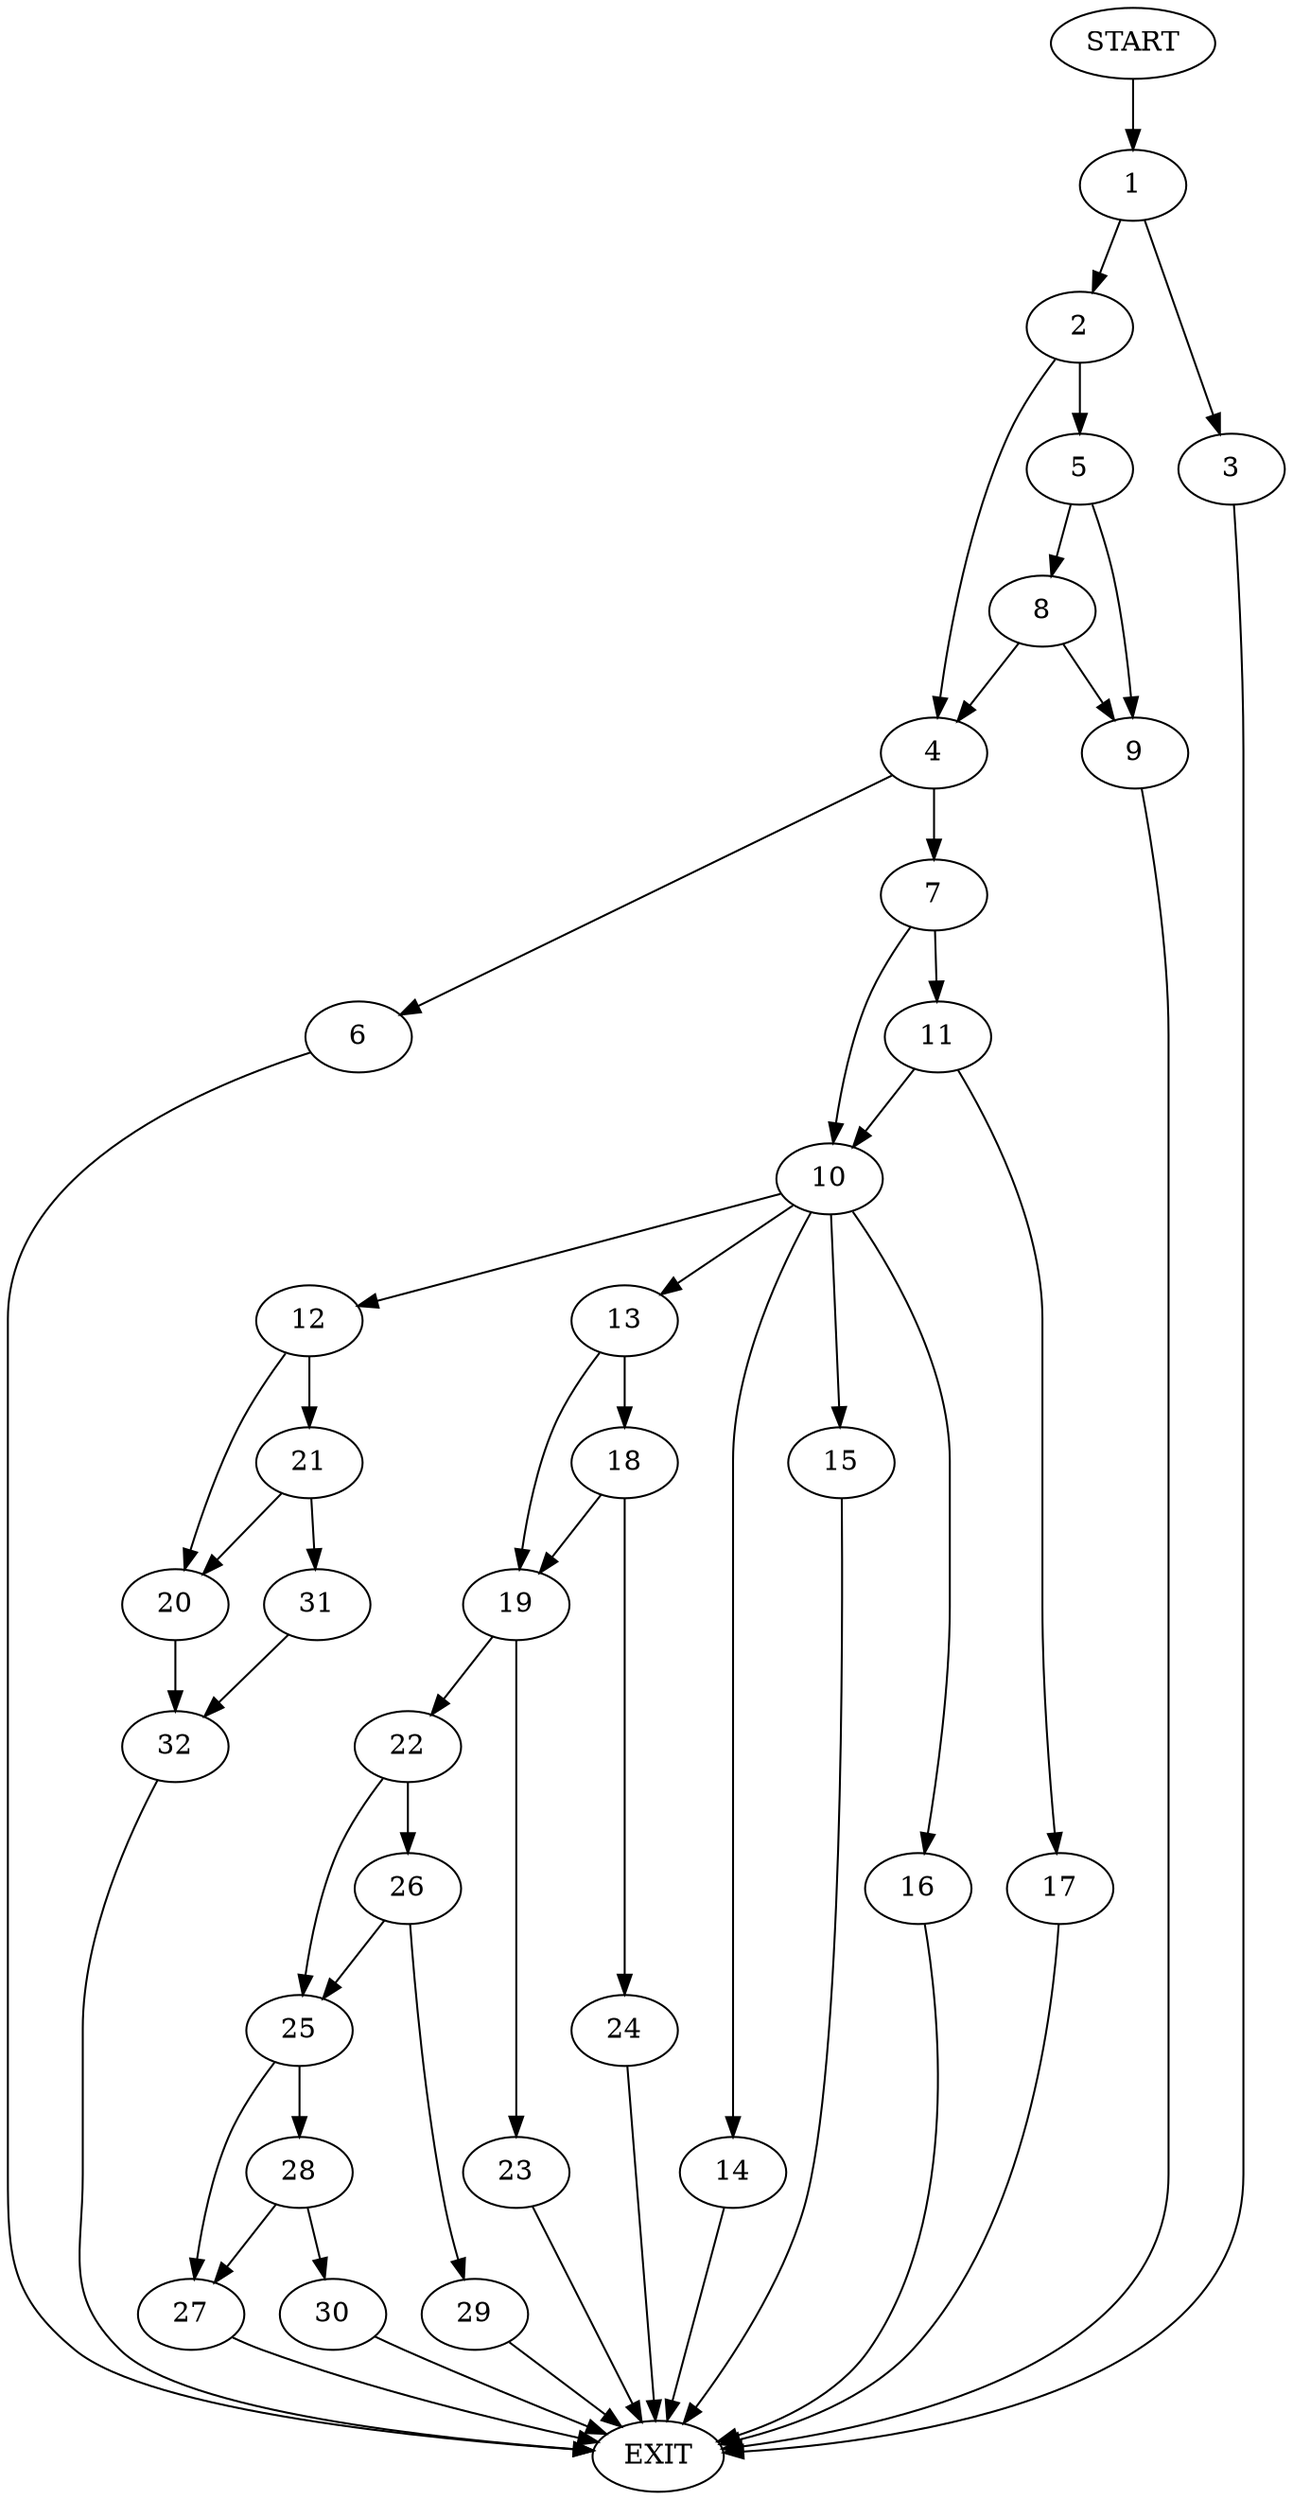 digraph {
0 [label="START"]
33 [label="EXIT"]
0 -> 1
1 -> 2
1 -> 3
2 -> 4
2 -> 5
3 -> 33
4 -> 6
4 -> 7
5 -> 8
5 -> 9
9 -> 33
8 -> 9
8 -> 4
6 -> 33
7 -> 10
7 -> 11
10 -> 12
10 -> 13
10 -> 14
10 -> 15
10 -> 16
11 -> 10
11 -> 17
17 -> 33
13 -> 18
13 -> 19
15 -> 33
16 -> 33
14 -> 33
12 -> 20
12 -> 21
19 -> 22
19 -> 23
18 -> 19
18 -> 24
24 -> 33
22 -> 25
22 -> 26
23 -> 33
25 -> 27
25 -> 28
26 -> 25
26 -> 29
29 -> 33
28 -> 30
28 -> 27
27 -> 33
30 -> 33
21 -> 20
21 -> 31
20 -> 32
31 -> 32
32 -> 33
}
